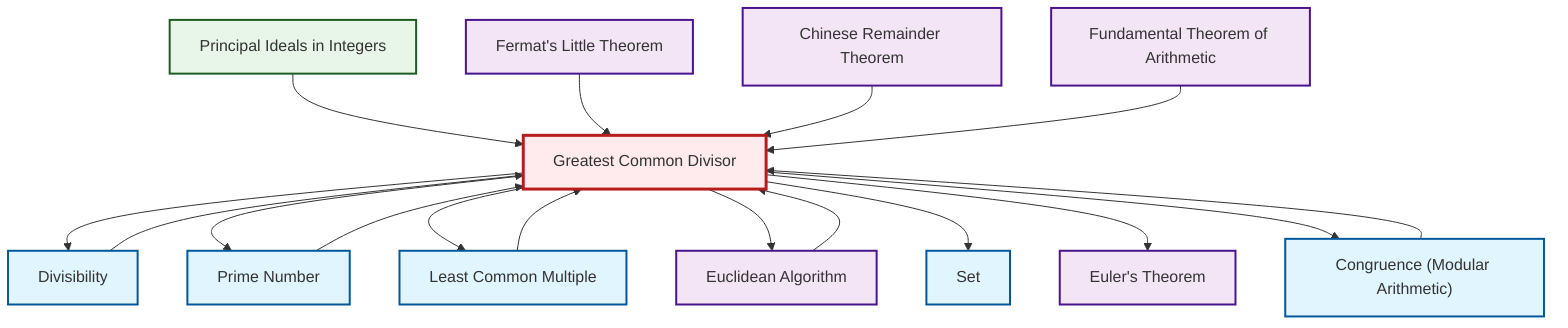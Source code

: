 graph TD
    classDef definition fill:#e1f5fe,stroke:#01579b,stroke-width:2px
    classDef theorem fill:#f3e5f5,stroke:#4a148c,stroke-width:2px
    classDef axiom fill:#fff3e0,stroke:#e65100,stroke-width:2px
    classDef example fill:#e8f5e9,stroke:#1b5e20,stroke-width:2px
    classDef current fill:#ffebee,stroke:#b71c1c,stroke-width:3px
    def-gcd["Greatest Common Divisor"]:::definition
    thm-fermat-little["Fermat's Little Theorem"]:::theorem
    ex-principal-ideal["Principal Ideals in Integers"]:::example
    thm-fundamental-arithmetic["Fundamental Theorem of Arithmetic"]:::theorem
    def-prime["Prime Number"]:::definition
    def-lcm["Least Common Multiple"]:::definition
    thm-chinese-remainder["Chinese Remainder Theorem"]:::theorem
    def-congruence["Congruence (Modular Arithmetic)"]:::definition
    thm-euclidean-algorithm["Euclidean Algorithm"]:::theorem
    def-divisibility["Divisibility"]:::definition
    def-set["Set"]:::definition
    thm-euler["Euler's Theorem"]:::theorem
    def-gcd --> def-divisibility
    def-gcd --> def-prime
    ex-principal-ideal --> def-gcd
    def-prime --> def-gcd
    def-congruence --> def-gcd
    def-lcm --> def-gcd
    thm-fermat-little --> def-gcd
    thm-euclidean-algorithm --> def-gcd
    def-gcd --> def-lcm
    thm-chinese-remainder --> def-gcd
    def-gcd --> thm-euclidean-algorithm
    thm-fundamental-arithmetic --> def-gcd
    def-gcd --> def-set
    def-gcd --> thm-euler
    def-divisibility --> def-gcd
    def-gcd --> def-congruence
    class def-gcd current